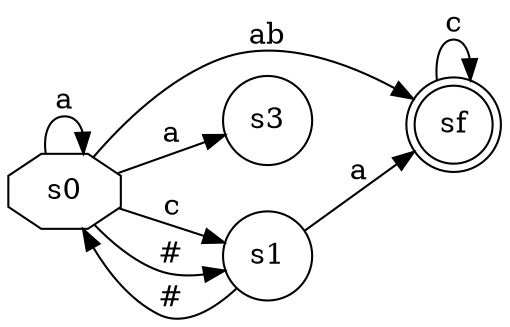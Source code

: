 // acc.gv
digraph "acc.gv" {
	rankdir=LR size="8,5"
	node [shape=octagon]
	s0
	node [shape=doublecircle]
	sf
	node [shape=circle]
	s3
	sf
	s1
	s0
	s0 -> sf [label=ab]
	s0 -> s1 [label=c]
	s0 -> s1 [label="#"]
	s0 -> s3 [label=a]
	s0 -> s0 [label=a]
	sf -> sf [label=c]
	s1 -> s0 [label="#"]
	s1 -> sf [label=a]
}
